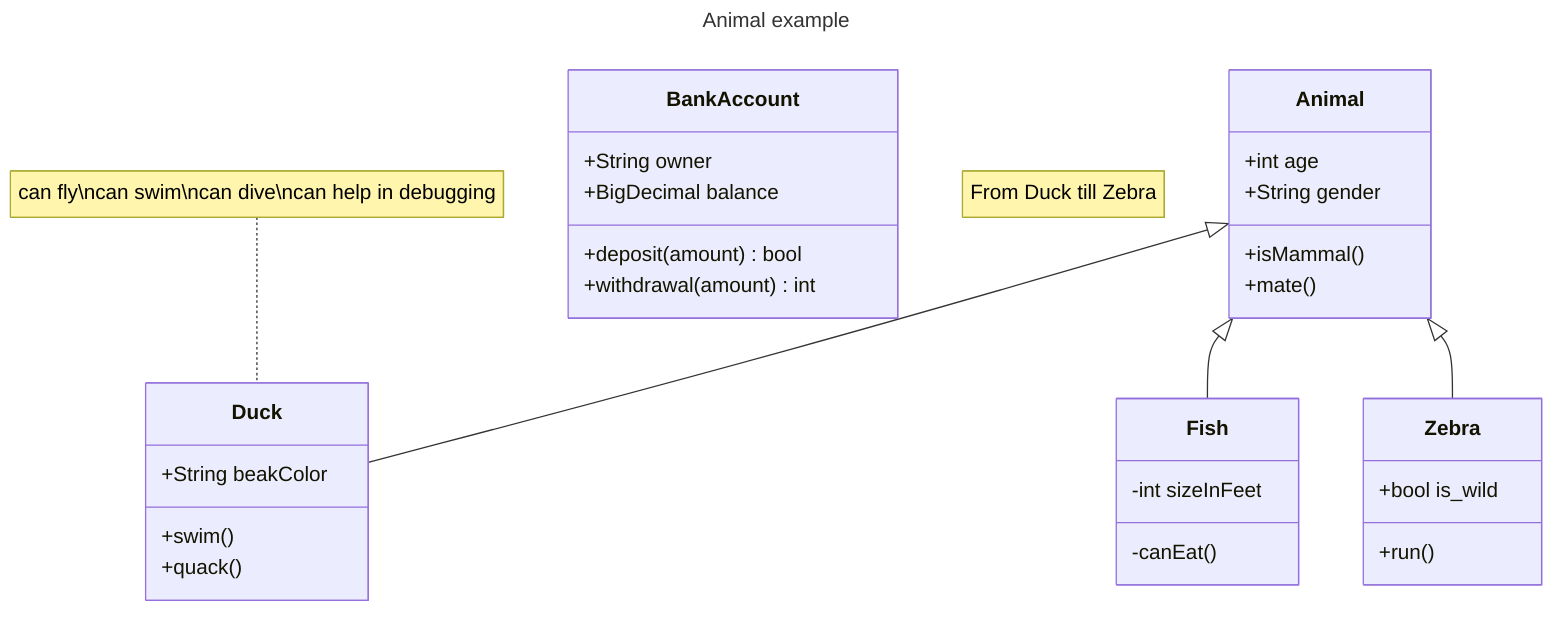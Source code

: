 ---
title: Animal example
---
classDiagram
    note "From Duck till Zebra"
    Animal <|-- Duck
    note for Duck "can fly\ncan swim\ncan dive\ncan help in debugging"
    Animal <|-- Fish
    Animal <|-- Zebra
    Animal: +int age
    Animal: +String gender
    Animal: +isMammal()
    Animal: +mate()
    class Duck {
        +String beakColor
        +swim()
        +quack()
    }
    class Fish {
        -int sizeInFeet
        -canEat()
    }
    class Zebra {
        +bool is_wild
        +run()
    }
    class BankAccount {
        +String owner
        +BigDecimal balance
        +deposit(amount) bool
        +withdrawal(amount) int
    }